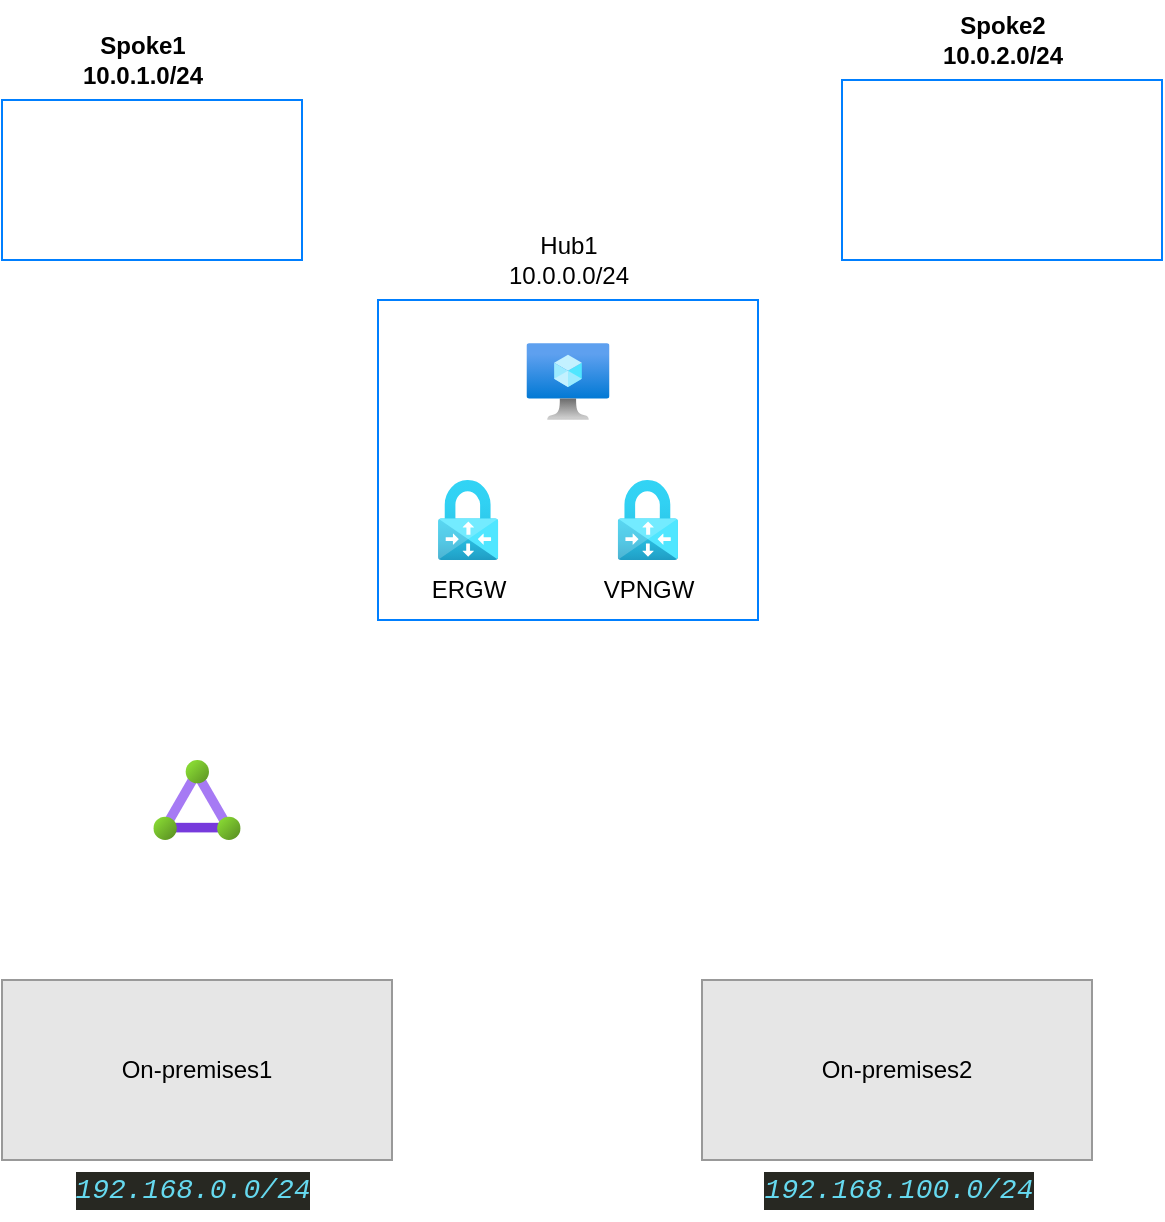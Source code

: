 <mxfile>
    <diagram id="DAqB09FegdzCANv1swps" name="Page-1">
        <mxGraphModel dx="1195" dy="719" grid="1" gridSize="10" guides="1" tooltips="1" connect="1" arrows="1" fold="1" page="1" pageScale="1" pageWidth="1100" pageHeight="850" math="0" shadow="0">
            <root>
                <mxCell id="0"/>
                <mxCell id="1" parent="0"/>
                <mxCell id="14" value="" style="whiteSpace=wrap;html=1;strokeColor=#007FFF;" vertex="1" parent="1">
                    <mxGeometry x="288" y="190" width="190" height="160" as="geometry"/>
                </mxCell>
                <mxCell id="15" value="" style="whiteSpace=wrap;html=1;strokeColor=#007FFF;" vertex="1" parent="1">
                    <mxGeometry x="100" y="90" width="150" height="80" as="geometry"/>
                </mxCell>
                <mxCell id="16" value="Hub1&lt;br&gt;10.0.0.0/24" style="text;html=1;align=center;verticalAlign=middle;resizable=0;points=[];autosize=1;strokeColor=none;fillColor=none;" vertex="1" parent="1">
                    <mxGeometry x="343" y="150" width="80" height="40" as="geometry"/>
                </mxCell>
                <mxCell id="17" value="Spoke1&lt;br&gt;10.0.1.0/24" style="text;html=1;align=center;verticalAlign=middle;resizable=0;points=[];autosize=1;strokeColor=none;fillColor=none;fontStyle=1" vertex="1" parent="1">
                    <mxGeometry x="130" y="50" width="80" height="40" as="geometry"/>
                </mxCell>
                <mxCell id="18" value="" style="whiteSpace=wrap;html=1;strokeColor=#007FFF;" vertex="1" parent="1">
                    <mxGeometry x="520" y="80" width="160" height="90" as="geometry"/>
                </mxCell>
                <mxCell id="19" value="Spoke2&lt;br&gt;10.0.2.0/24" style="text;html=1;align=center;verticalAlign=middle;resizable=0;points=[];autosize=1;strokeColor=none;fillColor=none;fontStyle=1" vertex="1" parent="1">
                    <mxGeometry x="560" y="40" width="80" height="40" as="geometry"/>
                </mxCell>
                <mxCell id="20" value="" style="aspect=fixed;html=1;points=[];align=center;image;fontSize=12;image=img/lib/azure2/networking/Virtual_Network_Gateways.svg;glass=0;dashed=1;dashPattern=8 8;strokeColor=#E6E6E6;fontColor=#000000;fillColor=#CCCCCC;rounded=0;sketch=1;hachureGap=4;jiggle=2;curveFitting=1;fontFamily=Architects Daughter;fontSource=https%3A%2F%2Ffonts.googleapis.com%2Fcss%3Ffamily%3DArchitects%2BDaughter;" vertex="1" parent="1">
                    <mxGeometry x="407.86" y="280" width="30.14" height="40" as="geometry"/>
                </mxCell>
                <mxCell id="21" value="" style="aspect=fixed;html=1;points=[];align=center;image;fontSize=12;image=img/lib/azure2/networking/Virtual_Network_Gateways.svg;glass=0;dashed=1;dashPattern=8 8;strokeColor=#E6E6E6;fontColor=#000000;fillColor=#CCCCCC;rounded=0;sketch=1;hachureGap=4;jiggle=2;curveFitting=1;fontFamily=Architects Daughter;fontSource=https%3A%2F%2Ffonts.googleapis.com%2Fcss%3Ffamily%3DArchitects%2BDaughter;" vertex="1" parent="1">
                    <mxGeometry x="318" y="280" width="30.14" height="40" as="geometry"/>
                </mxCell>
                <mxCell id="22" value="" style="aspect=fixed;html=1;points=[];align=center;image;fontSize=12;image=img/lib/azure2/compute/Virtual_Machine.svg;strokeColor=#007FFF;" vertex="1" parent="1">
                    <mxGeometry x="362.24" y="211.5" width="41.51" height="38.5" as="geometry"/>
                </mxCell>
                <mxCell id="23" value="VPNGW" style="text;html=1;align=center;verticalAlign=middle;resizable=0;points=[];autosize=1;strokeColor=none;fillColor=none;" vertex="1" parent="1">
                    <mxGeometry x="387.93" y="320" width="70" height="30" as="geometry"/>
                </mxCell>
                <mxCell id="24" value="ERGW" style="text;html=1;align=center;verticalAlign=middle;resizable=0;points=[];autosize=1;strokeColor=none;fillColor=none;" vertex="1" parent="1">
                    <mxGeometry x="303" y="320" width="60" height="30" as="geometry"/>
                </mxCell>
                <mxCell id="25" value="On-premises1" style="whiteSpace=wrap;html=1;strokeColor=#999999;fillColor=#E6E6E6;" vertex="1" parent="1">
                    <mxGeometry x="100" y="530" width="195" height="90" as="geometry"/>
                </mxCell>
                <mxCell id="26" value="On-premises2" style="whiteSpace=wrap;html=1;strokeColor=#999999;fillColor=#E6E6E6;" vertex="1" parent="1">
                    <mxGeometry x="450" y="530" width="195" height="90" as="geometry"/>
                </mxCell>
                <mxCell id="27" value="" style="aspect=fixed;html=1;points=[];align=center;image;fontSize=12;image=img/lib/azure2/networking/ExpressRoute_Circuits.svg;strokeColor=#999999;fillColor=#E6E6E6;" vertex="1" parent="1">
                    <mxGeometry x="175.62" y="420" width="43.75" height="40" as="geometry"/>
                </mxCell>
                <mxCell id="29" value="&lt;div style=&quot;color: rgb(248, 248, 242); background-color: rgb(39, 40, 34); font-family: Consolas, &amp;quot;Courier New&amp;quot;, monospace; font-size: 14px; line-height: 19px;&quot;&gt;&lt;span style=&quot;color: #66d9ef;font-style: italic;&quot;&gt;192.168.0.0/24&lt;/span&gt;&lt;/div&gt;" style="text;html=1;align=center;verticalAlign=middle;resizable=0;points=[];autosize=1;strokeColor=none;fillColor=none;" vertex="1" parent="1">
                    <mxGeometry x="130" y="620" width="130" height="30" as="geometry"/>
                </mxCell>
                <mxCell id="30" value="&lt;div style=&quot;color: rgb(248, 248, 242); background-color: rgb(39, 40, 34); font-family: Consolas, &amp;quot;Courier New&amp;quot;, monospace; font-size: 14px; line-height: 19px;&quot;&gt;&lt;span style=&quot;color: #66d9ef;font-style: italic;&quot;&gt;192.168.100.0/24&lt;/span&gt;&lt;/div&gt;" style="text;html=1;align=center;verticalAlign=middle;resizable=0;points=[];autosize=1;strokeColor=none;fillColor=none;" vertex="1" parent="1">
                    <mxGeometry x="472.5" y="620" width="150" height="30" as="geometry"/>
                </mxCell>
            </root>
        </mxGraphModel>
    </diagram>
</mxfile>